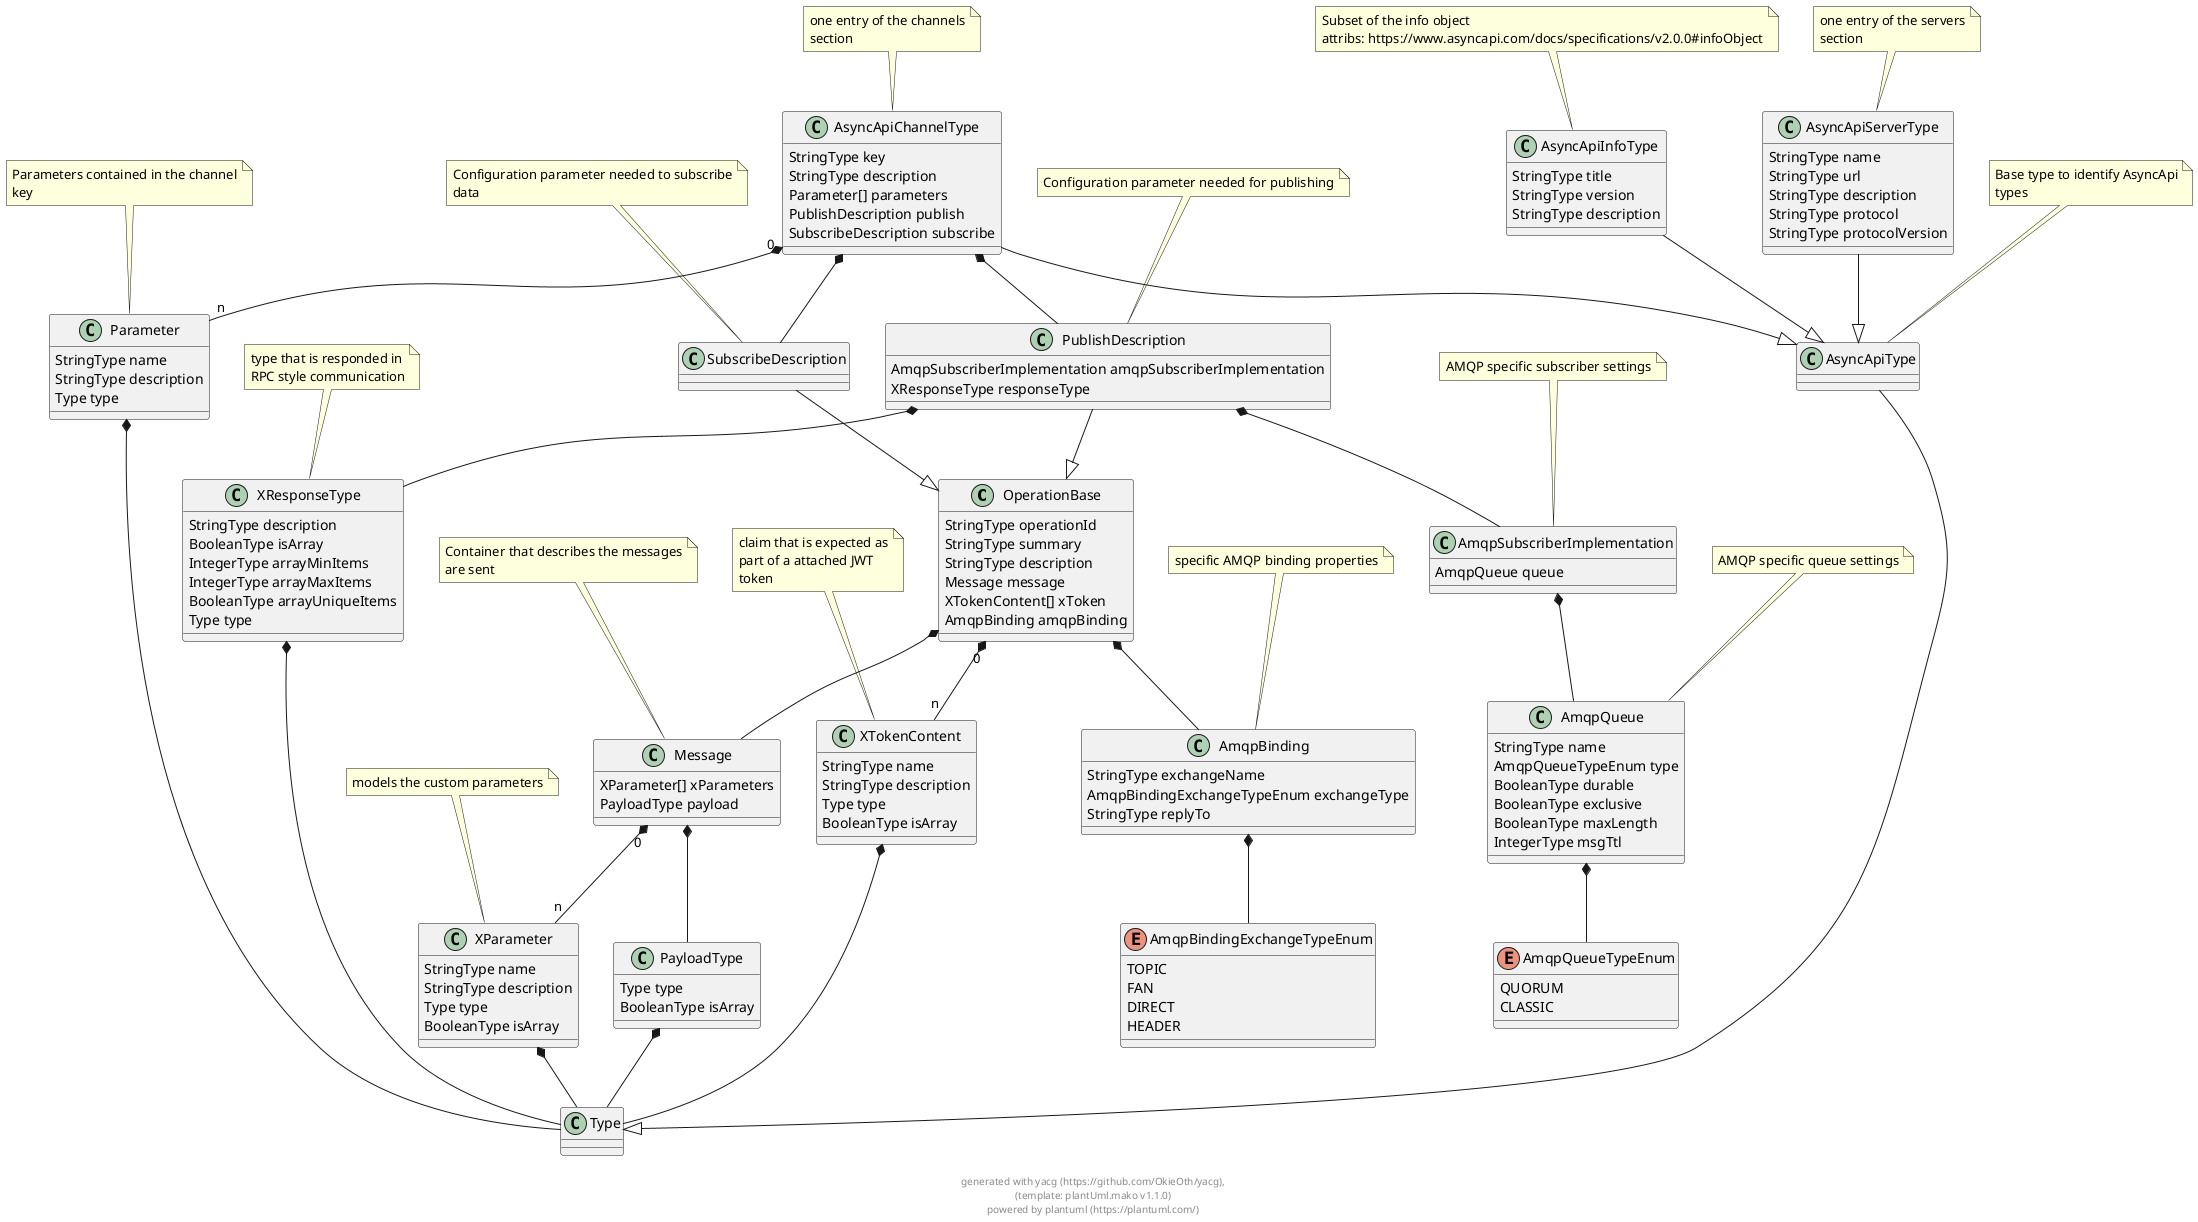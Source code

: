 
@startuml

class OperationBase {
        StringType operationId 
        StringType summary 
        StringType description 
        Message message 
        XTokenContent[] xToken 
        AmqpBinding amqpBinding 
}


class Message {
        XParameter[] xParameters 
        PayloadType payload 
}

note top: Container that describes the messages\nare sent

class XTokenContent {
        StringType name 
        StringType description 
        Type type 
        BooleanType isArray 
}

note top: claim that is expected as\npart of a attached JWT\ntoken

class AmqpBinding {
        StringType exchangeName 
        AmqpBindingExchangeTypeEnum exchangeType 
        StringType replyTo 
}

note top: specific AMQP binding properties

class AsyncApiType {
}

note top: Base type to identify AsyncApi\ntypes

AsyncApiType --|> Type
class AsyncApiInfoType {
        StringType title 
        StringType version 
        StringType description 
}

note top: Subset of the info object\nattribs: https://www.asyncapi.com/docs/specifications/v2.0.0#infoObject

AsyncApiInfoType --|> AsyncApiType
class AsyncApiServerType {
        StringType name 
        StringType url 
        StringType description 
        StringType protocol 
        StringType protocolVersion 
}

note top: one entry of the servers\nsection

AsyncApiServerType --|> AsyncApiType
class AsyncApiChannelType {
        StringType key 
        StringType description 
        Parameter[] parameters 
        PublishDescription publish 
        SubscribeDescription subscribe 
}

note top: one entry of the channels\nsection

AsyncApiChannelType --|> AsyncApiType
class Parameter {
        StringType name 
        StringType description 
        Type type 
}

note top: Parameters contained in the channel\nkey

class PublishDescription {
        AmqpSubscriberImplementation amqpSubscriberImplementation 
        XResponseType responseType 
}

note top: Configuration parameter needed for publishing

PublishDescription --|> OperationBase
class SubscribeDescription {
}

note top: Configuration parameter needed to subscribe\ndata

SubscribeDescription --|> OperationBase
class AmqpSubscriberImplementation {
        AmqpQueue queue 
}

note top: AMQP specific subscriber settings

class XResponseType {
        StringType description 
        BooleanType isArray 
        IntegerType arrayMinItems 
        IntegerType arrayMaxItems 
        BooleanType arrayUniqueItems 
        Type type 
}

note top: type that is responded in\nRPC style communication

class XParameter {
        StringType name 
        StringType description 
        Type type 
        BooleanType isArray 
}

note top: models the custom parameters

class PayloadType {
        Type type 
        BooleanType isArray 
}


enum AmqpBindingExchangeTypeEnum {
    TOPIC
    FAN
    DIRECT
    HEADER
}


class AmqpQueue {
        StringType name 
        AmqpQueueTypeEnum type 
        BooleanType durable 
        BooleanType exclusive 
        BooleanType maxLength 
        IntegerType msgTtl 
}

note top: AMQP specific queue settings

enum AmqpQueueTypeEnum {
    QUORUM
    CLASSIC
}



    
OperationBase  *--  Message        
            
OperationBase "0" *-- "n" XTokenContent        
            
OperationBase  *--  AmqpBinding        
            
    
Message "0" *-- "n" XParameter        
            
Message  *--  PayloadType        
            
    
XTokenContent  *--  Type        
            
    
AmqpBinding  *--  AmqpBindingExchangeTypeEnum        
            
    
    
    
    
AsyncApiChannelType "0" *-- "n" Parameter        
            
AsyncApiChannelType  *--  PublishDescription        
            
AsyncApiChannelType  *--  SubscribeDescription        
            
    
Parameter  *--  Type        
            
    
PublishDescription  *--  AmqpSubscriberImplementation        
            
PublishDescription  *--  XResponseType        
            
    
    
AmqpSubscriberImplementation  *--  AmqpQueue        
            
    
XResponseType  *--  Type        
            
    
XParameter  *--  Type        
            
    
PayloadType  *--  Type        
            
    
    
AmqpQueue  *--  AmqpQueueTypeEnum        
            
    

footer \ngenerated with yacg (https://github.com/OkieOth/yacg),\n(template: plantUml.mako v1.1.0)\npowered by plantuml (https://plantuml.com/)
@enduml